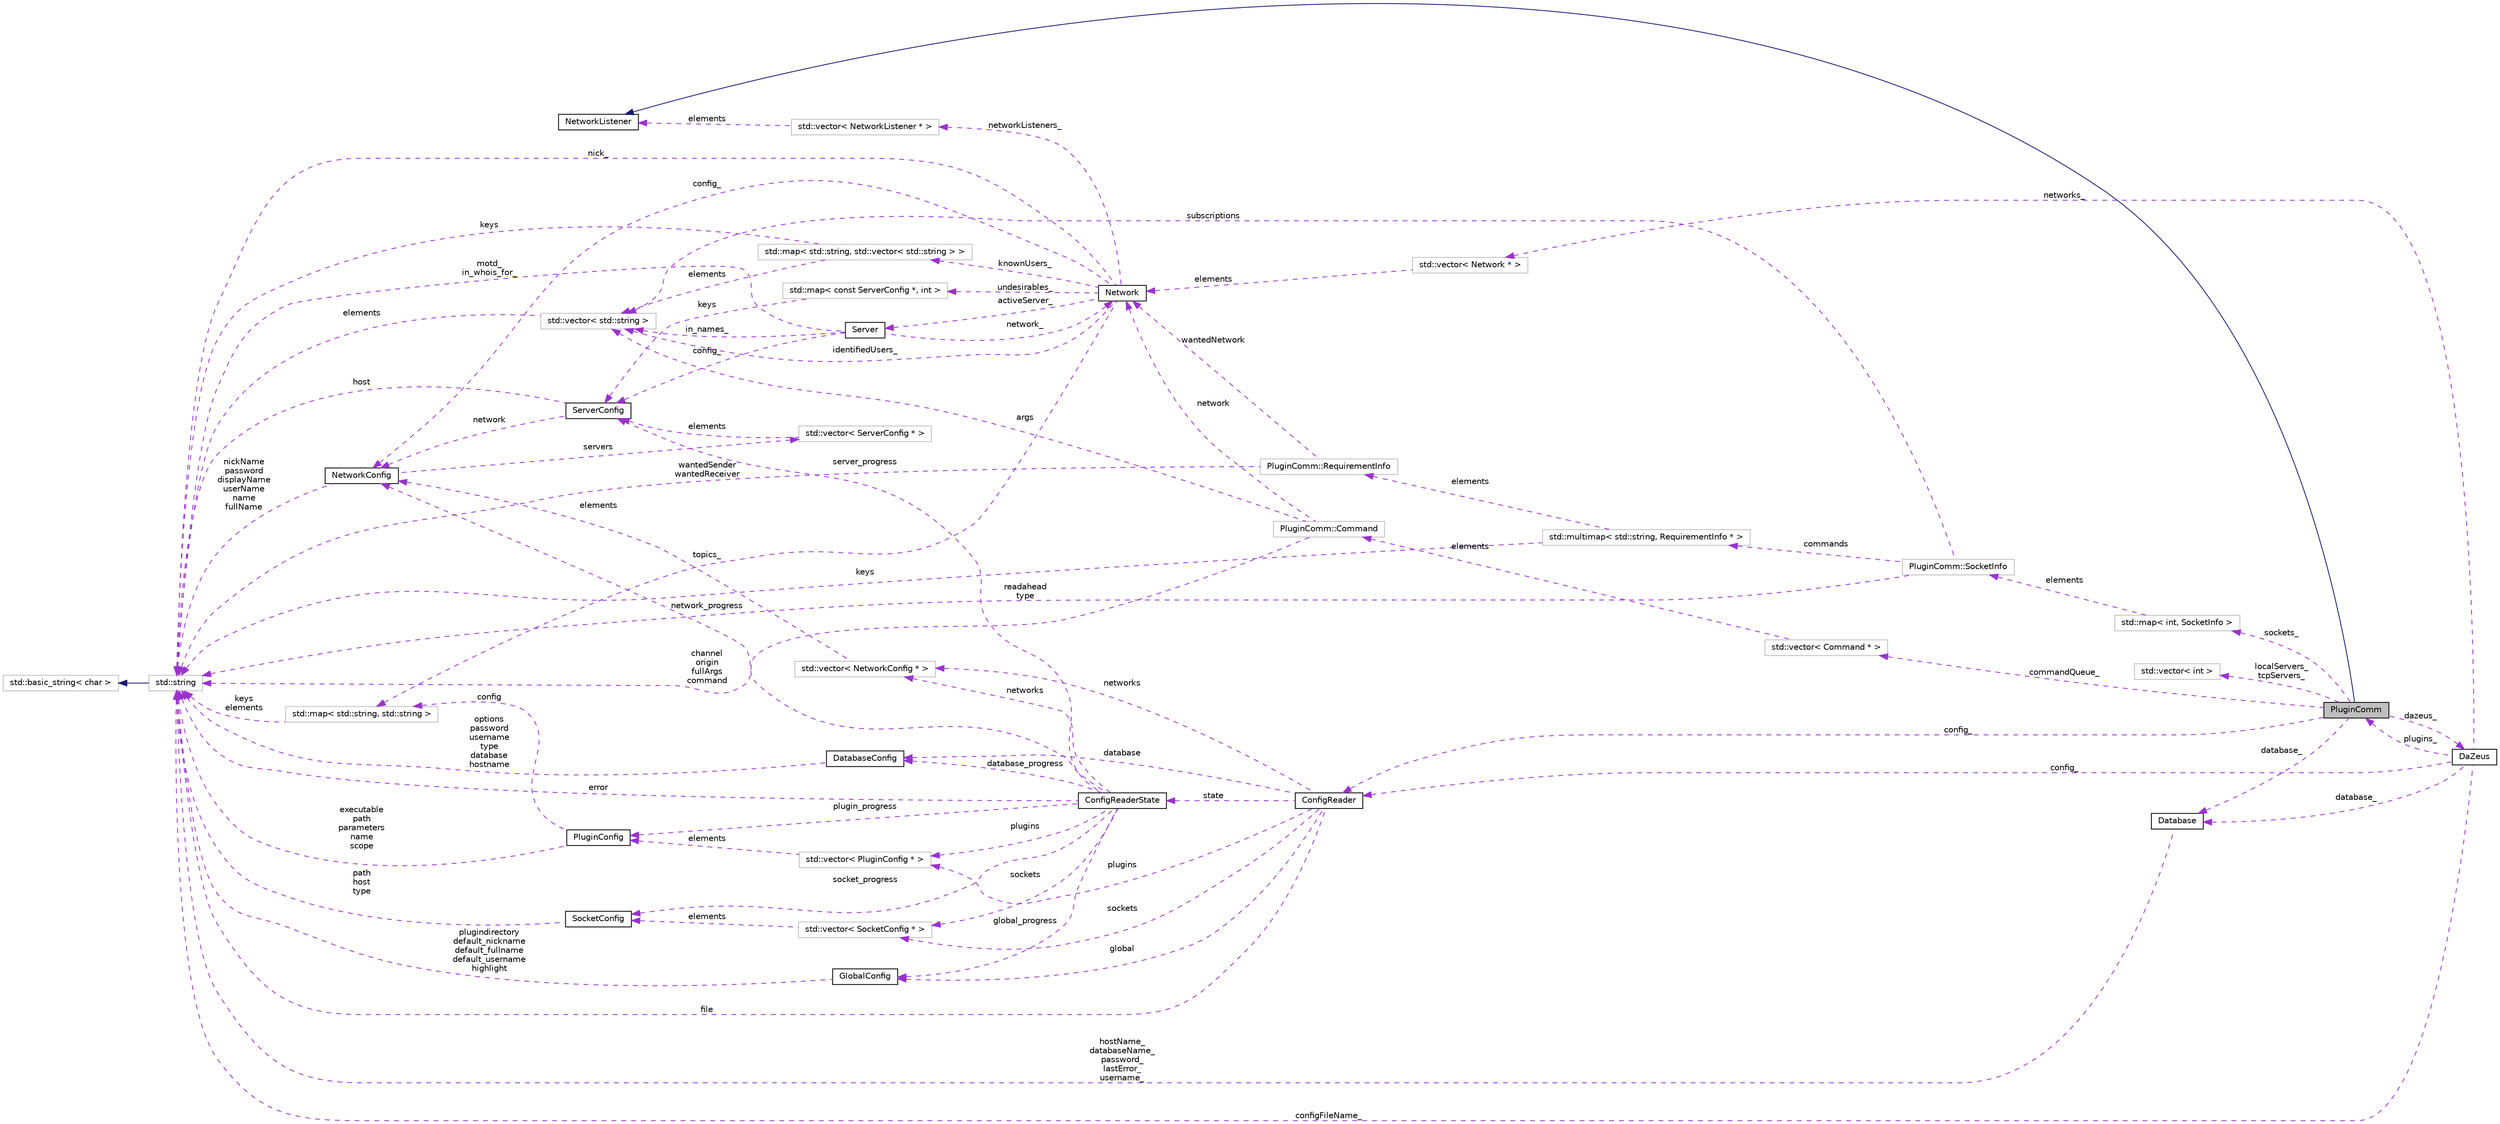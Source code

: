 digraph G
{
  edge [fontname="Helvetica",fontsize="10",labelfontname="Helvetica",labelfontsize="10"];
  node [fontname="Helvetica",fontsize="10",shape=record];
  rankdir=LR;
  Node1 [label="PluginComm",height=0.2,width=0.4,color="black", fillcolor="grey75", style="filled" fontcolor="black"];
  Node2 -> Node1 [dir=back,color="midnightblue",fontsize="10",style="solid",fontname="Helvetica"];
  Node2 [label="NetworkListener",height=0.2,width=0.4,color="black", fillcolor="white", style="filled",URL="$class_network_listener.html"];
  Node3 -> Node1 [dir=back,color="darkorchid3",fontsize="10",style="dashed",label="dazeus_",fontname="Helvetica"];
  Node3 [label="DaZeus",height=0.2,width=0.4,color="black", fillcolor="white", style="filled",URL="$class_da_zeus.html"];
  Node1 -> Node3 [dir=back,color="darkorchid3",fontsize="10",style="dashed",label="plugins_",fontname="Helvetica"];
  Node4 -> Node3 [dir=back,color="darkorchid3",fontsize="10",style="dashed",label="config_",fontname="Helvetica"];
  Node4 [label="ConfigReader",height=0.2,width=0.4,color="black", fillcolor="white", style="filled",URL="$class_config_reader.html"];
  Node5 -> Node4 [dir=back,color="darkorchid3",fontsize="10",style="dashed",label="database",fontname="Helvetica"];
  Node5 [label="DatabaseConfig",height=0.2,width=0.4,color="black", fillcolor="white", style="filled",URL="$struct_database_config.html"];
  Node6 -> Node5 [dir=back,color="darkorchid3",fontsize="10",style="dashed",label="options\npassword\nusername\ntype\ndatabase\nhostname",fontname="Helvetica"];
  Node6 [label="std::string",height=0.2,width=0.4,color="grey75", fillcolor="white", style="filled",tooltip="STL class."];
  Node7 -> Node6 [dir=back,color="midnightblue",fontsize="10",style="solid",fontname="Helvetica"];
  Node7 [label="std::basic_string\< char \>",height=0.2,width=0.4,color="grey75", fillcolor="white", style="filled",tooltip="STL class."];
  Node8 -> Node4 [dir=back,color="darkorchid3",fontsize="10",style="dashed",label="networks",fontname="Helvetica"];
  Node8 [label="std::vector\< NetworkConfig * \>",height=0.2,width=0.4,color="grey75", fillcolor="white", style="filled"];
  Node9 -> Node8 [dir=back,color="darkorchid3",fontsize="10",style="dashed",label="elements",fontname="Helvetica"];
  Node9 [label="NetworkConfig",height=0.2,width=0.4,color="black", fillcolor="white", style="filled",URL="$struct_network_config.html"];
  Node6 -> Node9 [dir=back,color="darkorchid3",fontsize="10",style="dashed",label="nickName\npassword\ndisplayName\nuserName\nname\nfullName",fontname="Helvetica"];
  Node10 -> Node9 [dir=back,color="darkorchid3",fontsize="10",style="dashed",label="servers",fontname="Helvetica"];
  Node10 [label="std::vector\< ServerConfig * \>",height=0.2,width=0.4,color="grey75", fillcolor="white", style="filled"];
  Node11 -> Node10 [dir=back,color="darkorchid3",fontsize="10",style="dashed",label="elements",fontname="Helvetica"];
  Node11 [label="ServerConfig",height=0.2,width=0.4,color="black", fillcolor="white", style="filled",URL="$struct_server_config.html"];
  Node9 -> Node11 [dir=back,color="darkorchid3",fontsize="10",style="dashed",label="network",fontname="Helvetica"];
  Node6 -> Node11 [dir=back,color="darkorchid3",fontsize="10",style="dashed",label="host",fontname="Helvetica"];
  Node12 -> Node4 [dir=back,color="darkorchid3",fontsize="10",style="dashed",label="global",fontname="Helvetica"];
  Node12 [label="GlobalConfig",height=0.2,width=0.4,color="black", fillcolor="white", style="filled",URL="$struct_global_config.html"];
  Node6 -> Node12 [dir=back,color="darkorchid3",fontsize="10",style="dashed",label="plugindirectory\ndefault_nickname\ndefault_fullname\ndefault_username\nhighlight",fontname="Helvetica"];
  Node13 -> Node4 [dir=back,color="darkorchid3",fontsize="10",style="dashed",label="plugins",fontname="Helvetica"];
  Node13 [label="std::vector\< PluginConfig * \>",height=0.2,width=0.4,color="grey75", fillcolor="white", style="filled"];
  Node14 -> Node13 [dir=back,color="darkorchid3",fontsize="10",style="dashed",label="elements",fontname="Helvetica"];
  Node14 [label="PluginConfig",height=0.2,width=0.4,color="black", fillcolor="white", style="filled",URL="$struct_plugin_config.html"];
  Node15 -> Node14 [dir=back,color="darkorchid3",fontsize="10",style="dashed",label="config",fontname="Helvetica"];
  Node15 [label="std::map\< std::string, std::string \>",height=0.2,width=0.4,color="grey75", fillcolor="white", style="filled"];
  Node6 -> Node15 [dir=back,color="darkorchid3",fontsize="10",style="dashed",label="keys\nelements",fontname="Helvetica"];
  Node6 -> Node14 [dir=back,color="darkorchid3",fontsize="10",style="dashed",label="executable\npath\nparameters\nname\nscope",fontname="Helvetica"];
  Node16 -> Node4 [dir=back,color="darkorchid3",fontsize="10",style="dashed",label="state",fontname="Helvetica"];
  Node16 [label="ConfigReaderState",height=0.2,width=0.4,color="black", fillcolor="white", style="filled",URL="$struct_config_reader_state.html"];
  Node5 -> Node16 [dir=back,color="darkorchid3",fontsize="10",style="dashed",label="database_progress",fontname="Helvetica"];
  Node11 -> Node16 [dir=back,color="darkorchid3",fontsize="10",style="dashed",label="server_progress",fontname="Helvetica"];
  Node8 -> Node16 [dir=back,color="darkorchid3",fontsize="10",style="dashed",label="networks",fontname="Helvetica"];
  Node12 -> Node16 [dir=back,color="darkorchid3",fontsize="10",style="dashed",label="global_progress",fontname="Helvetica"];
  Node13 -> Node16 [dir=back,color="darkorchid3",fontsize="10",style="dashed",label="plugins",fontname="Helvetica"];
  Node9 -> Node16 [dir=back,color="darkorchid3",fontsize="10",style="dashed",label="network_progress",fontname="Helvetica"];
  Node6 -> Node16 [dir=back,color="darkorchid3",fontsize="10",style="dashed",label="error",fontname="Helvetica"];
  Node14 -> Node16 [dir=back,color="darkorchid3",fontsize="10",style="dashed",label="plugin_progress",fontname="Helvetica"];
  Node17 -> Node16 [dir=back,color="darkorchid3",fontsize="10",style="dashed",label="socket_progress",fontname="Helvetica"];
  Node17 [label="SocketConfig",height=0.2,width=0.4,color="black", fillcolor="white", style="filled",URL="$struct_socket_config.html"];
  Node6 -> Node17 [dir=back,color="darkorchid3",fontsize="10",style="dashed",label="path\nhost\ntype",fontname="Helvetica"];
  Node18 -> Node16 [dir=back,color="darkorchid3",fontsize="10",style="dashed",label="sockets",fontname="Helvetica"];
  Node18 [label="std::vector\< SocketConfig * \>",height=0.2,width=0.4,color="grey75", fillcolor="white", style="filled"];
  Node17 -> Node18 [dir=back,color="darkorchid3",fontsize="10",style="dashed",label="elements",fontname="Helvetica"];
  Node6 -> Node4 [dir=back,color="darkorchid3",fontsize="10",style="dashed",label="file",fontname="Helvetica"];
  Node18 -> Node4 [dir=back,color="darkorchid3",fontsize="10",style="dashed",label="sockets",fontname="Helvetica"];
  Node19 -> Node3 [dir=back,color="darkorchid3",fontsize="10",style="dashed",label="networks_",fontname="Helvetica"];
  Node19 [label="std::vector\< Network * \>",height=0.2,width=0.4,color="grey75", fillcolor="white", style="filled"];
  Node20 -> Node19 [dir=back,color="darkorchid3",fontsize="10",style="dashed",label="elements",fontname="Helvetica"];
  Node20 [label="Network",height=0.2,width=0.4,color="black", fillcolor="white", style="filled",URL="$class_network.html"];
  Node21 -> Node20 [dir=back,color="darkorchid3",fontsize="10",style="dashed",label="activeServer_",fontname="Helvetica"];
  Node21 [label="Server",height=0.2,width=0.4,color="black", fillcolor="white", style="filled",URL="$class_server.html"];
  Node11 -> Node21 [dir=back,color="darkorchid3",fontsize="10",style="dashed",label="config_",fontname="Helvetica"];
  Node20 -> Node21 [dir=back,color="darkorchid3",fontsize="10",style="dashed",label="network_",fontname="Helvetica"];
  Node6 -> Node21 [dir=back,color="darkorchid3",fontsize="10",style="dashed",label="motd_\nin_whois_for_",fontname="Helvetica"];
  Node22 -> Node21 [dir=back,color="darkorchid3",fontsize="10",style="dashed",label="in_names_",fontname="Helvetica"];
  Node22 [label="std::vector\< std::string \>",height=0.2,width=0.4,color="grey75", fillcolor="white", style="filled"];
  Node6 -> Node22 [dir=back,color="darkorchid3",fontsize="10",style="dashed",label="elements",fontname="Helvetica"];
  Node23 -> Node20 [dir=back,color="darkorchid3",fontsize="10",style="dashed",label="networkListeners_",fontname="Helvetica"];
  Node23 [label="std::vector\< NetworkListener * \>",height=0.2,width=0.4,color="grey75", fillcolor="white", style="filled"];
  Node2 -> Node23 [dir=back,color="darkorchid3",fontsize="10",style="dashed",label="elements",fontname="Helvetica"];
  Node9 -> Node20 [dir=back,color="darkorchid3",fontsize="10",style="dashed",label="config_",fontname="Helvetica"];
  Node24 -> Node20 [dir=back,color="darkorchid3",fontsize="10",style="dashed",label="knownUsers_",fontname="Helvetica"];
  Node24 [label="std::map\< std::string, std::vector\< std::string \> \>",height=0.2,width=0.4,color="grey75", fillcolor="white", style="filled"];
  Node6 -> Node24 [dir=back,color="darkorchid3",fontsize="10",style="dashed",label="keys",fontname="Helvetica"];
  Node22 -> Node24 [dir=back,color="darkorchid3",fontsize="10",style="dashed",label="elements",fontname="Helvetica"];
  Node6 -> Node20 [dir=back,color="darkorchid3",fontsize="10",style="dashed",label="nick_",fontname="Helvetica"];
  Node15 -> Node20 [dir=back,color="darkorchid3",fontsize="10",style="dashed",label="topics_",fontname="Helvetica"];
  Node25 -> Node20 [dir=back,color="darkorchid3",fontsize="10",style="dashed",label="undesirables_",fontname="Helvetica"];
  Node25 [label="std::map\< const ServerConfig *, int \>",height=0.2,width=0.4,color="grey75", fillcolor="white", style="filled"];
  Node11 -> Node25 [dir=back,color="darkorchid3",fontsize="10",style="dashed",label="keys",fontname="Helvetica"];
  Node22 -> Node20 [dir=back,color="darkorchid3",fontsize="10",style="dashed",label="identifiedUsers_",fontname="Helvetica"];
  Node6 -> Node3 [dir=back,color="darkorchid3",fontsize="10",style="dashed",label="configFileName_",fontname="Helvetica"];
  Node26 -> Node3 [dir=back,color="darkorchid3",fontsize="10",style="dashed",label="database_",fontname="Helvetica"];
  Node26 [label="Database",height=0.2,width=0.4,color="black", fillcolor="white", style="filled",URL="$class_database.html",tooltip="A database frontend."];
  Node6 -> Node26 [dir=back,color="darkorchid3",fontsize="10",style="dashed",label="hostName_\ndatabaseName_\npassword_\nlastError_\nusername_",fontname="Helvetica"];
  Node4 -> Node1 [dir=back,color="darkorchid3",fontsize="10",style="dashed",label="config_",fontname="Helvetica"];
  Node27 -> Node1 [dir=back,color="darkorchid3",fontsize="10",style="dashed",label="commandQueue_",fontname="Helvetica"];
  Node27 [label="std::vector\< Command * \>",height=0.2,width=0.4,color="grey75", fillcolor="white", style="filled"];
  Node28 -> Node27 [dir=back,color="darkorchid3",fontsize="10",style="dashed",label="elements",fontname="Helvetica"];
  Node28 [label="PluginComm::Command",height=0.2,width=0.4,color="grey75", fillcolor="white", style="filled"];
  Node6 -> Node28 [dir=back,color="darkorchid3",fontsize="10",style="dashed",label="channel\norigin\nfullArgs\ncommand",fontname="Helvetica"];
  Node20 -> Node28 [dir=back,color="darkorchid3",fontsize="10",style="dashed",label="network",fontname="Helvetica"];
  Node22 -> Node28 [dir=back,color="darkorchid3",fontsize="10",style="dashed",label="args",fontname="Helvetica"];
  Node29 -> Node1 [dir=back,color="darkorchid3",fontsize="10",style="dashed",label="sockets_",fontname="Helvetica"];
  Node29 [label="std::map\< int, SocketInfo \>",height=0.2,width=0.4,color="grey75", fillcolor="white", style="filled"];
  Node30 -> Node29 [dir=back,color="darkorchid3",fontsize="10",style="dashed",label="elements",fontname="Helvetica"];
  Node30 [label="PluginComm::SocketInfo",height=0.2,width=0.4,color="grey75", fillcolor="white", style="filled"];
  Node31 -> Node30 [dir=back,color="darkorchid3",fontsize="10",style="dashed",label="commands",fontname="Helvetica"];
  Node31 [label="std::multimap\< std::string, RequirementInfo * \>",height=0.2,width=0.4,color="grey75", fillcolor="white", style="filled"];
  Node32 -> Node31 [dir=back,color="darkorchid3",fontsize="10",style="dashed",label="elements",fontname="Helvetica"];
  Node32 [label="PluginComm::RequirementInfo",height=0.2,width=0.4,color="grey75", fillcolor="white", style="filled"];
  Node6 -> Node32 [dir=back,color="darkorchid3",fontsize="10",style="dashed",label="wantedSender\nwantedReceiver",fontname="Helvetica"];
  Node20 -> Node32 [dir=back,color="darkorchid3",fontsize="10",style="dashed",label="wantedNetwork",fontname="Helvetica"];
  Node6 -> Node31 [dir=back,color="darkorchid3",fontsize="10",style="dashed",label="keys",fontname="Helvetica"];
  Node6 -> Node30 [dir=back,color="darkorchid3",fontsize="10",style="dashed",label="readahead\ntype",fontname="Helvetica"];
  Node22 -> Node30 [dir=back,color="darkorchid3",fontsize="10",style="dashed",label="subscriptions",fontname="Helvetica"];
  Node26 -> Node1 [dir=back,color="darkorchid3",fontsize="10",style="dashed",label="database_",fontname="Helvetica"];
  Node33 -> Node1 [dir=back,color="darkorchid3",fontsize="10",style="dashed",label="localServers_\ntcpServers_",fontname="Helvetica"];
  Node33 [label="std::vector\< int \>",height=0.2,width=0.4,color="grey75", fillcolor="white", style="filled"];
}
